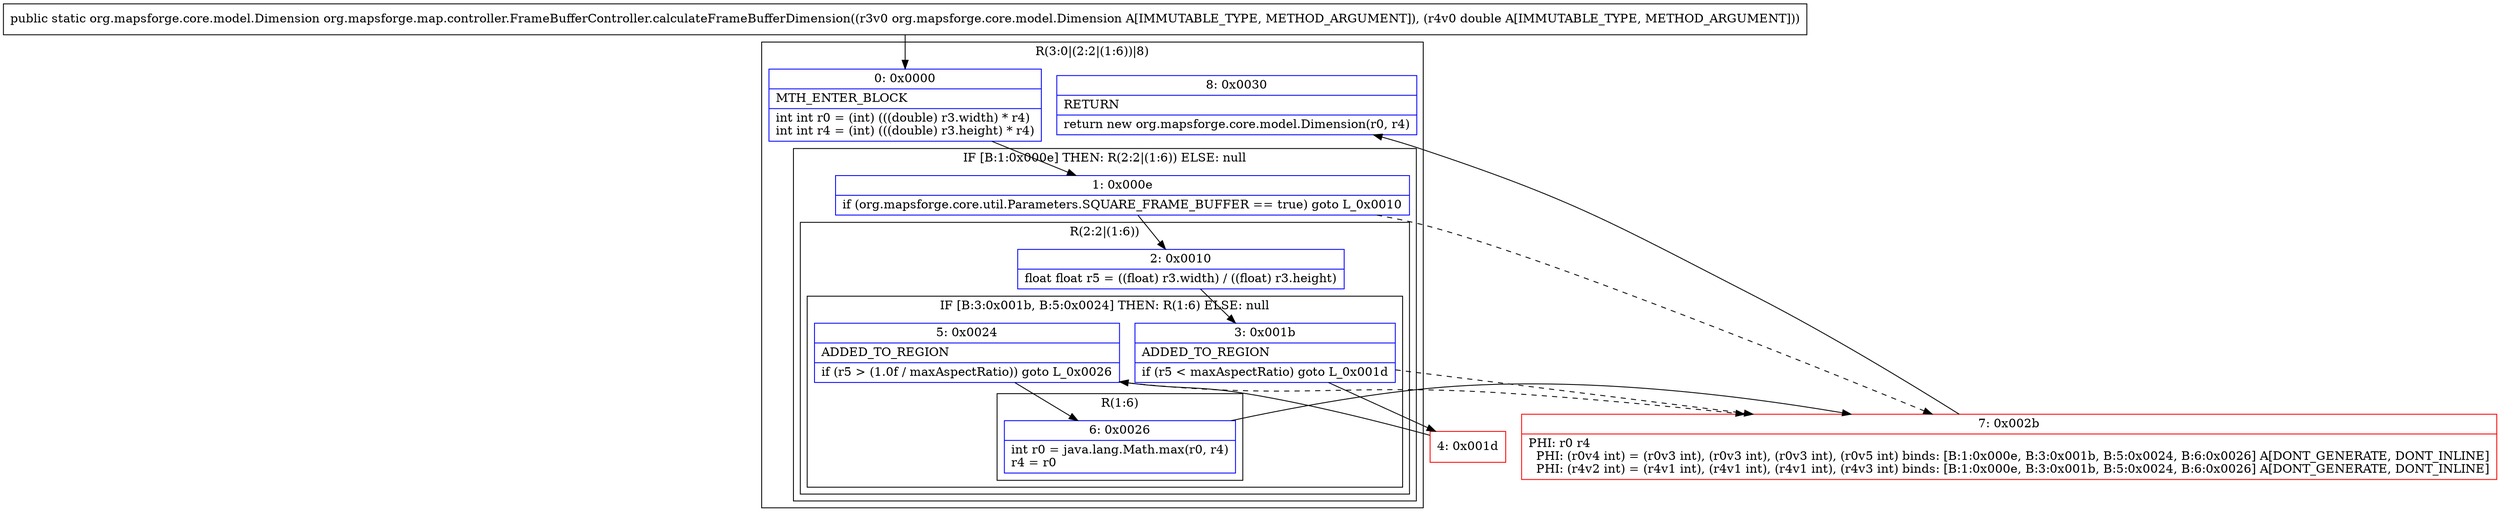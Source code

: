 digraph "CFG fororg.mapsforge.map.controller.FrameBufferController.calculateFrameBufferDimension(Lorg\/mapsforge\/core\/model\/Dimension;D)Lorg\/mapsforge\/core\/model\/Dimension;" {
subgraph cluster_Region_191271145 {
label = "R(3:0|(2:2|(1:6))|8)";
node [shape=record,color=blue];
Node_0 [shape=record,label="{0\:\ 0x0000|MTH_ENTER_BLOCK\l|int int r0 = (int) (((double) r3.width) * r4)\lint int r4 = (int) (((double) r3.height) * r4)\l}"];
subgraph cluster_IfRegion_74593871 {
label = "IF [B:1:0x000e] THEN: R(2:2|(1:6)) ELSE: null";
node [shape=record,color=blue];
Node_1 [shape=record,label="{1\:\ 0x000e|if (org.mapsforge.core.util.Parameters.SQUARE_FRAME_BUFFER == true) goto L_0x0010\l}"];
subgraph cluster_Region_1772538296 {
label = "R(2:2|(1:6))";
node [shape=record,color=blue];
Node_2 [shape=record,label="{2\:\ 0x0010|float float r5 = ((float) r3.width) \/ ((float) r3.height)\l}"];
subgraph cluster_IfRegion_976182852 {
label = "IF [B:3:0x001b, B:5:0x0024] THEN: R(1:6) ELSE: null";
node [shape=record,color=blue];
Node_3 [shape=record,label="{3\:\ 0x001b|ADDED_TO_REGION\l|if (r5 \< maxAspectRatio) goto L_0x001d\l}"];
Node_5 [shape=record,label="{5\:\ 0x0024|ADDED_TO_REGION\l|if (r5 \> (1.0f \/ maxAspectRatio)) goto L_0x0026\l}"];
subgraph cluster_Region_2017224150 {
label = "R(1:6)";
node [shape=record,color=blue];
Node_6 [shape=record,label="{6\:\ 0x0026|int r0 = java.lang.Math.max(r0, r4)\lr4 = r0\l}"];
}
}
}
}
Node_8 [shape=record,label="{8\:\ 0x0030|RETURN\l|return new org.mapsforge.core.model.Dimension(r0, r4)\l}"];
}
Node_4 [shape=record,color=red,label="{4\:\ 0x001d}"];
Node_7 [shape=record,color=red,label="{7\:\ 0x002b|PHI: r0 r4 \l  PHI: (r0v4 int) = (r0v3 int), (r0v3 int), (r0v3 int), (r0v5 int) binds: [B:1:0x000e, B:3:0x001b, B:5:0x0024, B:6:0x0026] A[DONT_GENERATE, DONT_INLINE]\l  PHI: (r4v2 int) = (r4v1 int), (r4v1 int), (r4v1 int), (r4v3 int) binds: [B:1:0x000e, B:3:0x001b, B:5:0x0024, B:6:0x0026] A[DONT_GENERATE, DONT_INLINE]\l}"];
MethodNode[shape=record,label="{public static org.mapsforge.core.model.Dimension org.mapsforge.map.controller.FrameBufferController.calculateFrameBufferDimension((r3v0 org.mapsforge.core.model.Dimension A[IMMUTABLE_TYPE, METHOD_ARGUMENT]), (r4v0 double A[IMMUTABLE_TYPE, METHOD_ARGUMENT])) }"];
MethodNode -> Node_0;
Node_0 -> Node_1;
Node_1 -> Node_2;
Node_1 -> Node_7[style=dashed];
Node_2 -> Node_3;
Node_3 -> Node_4;
Node_3 -> Node_7[style=dashed];
Node_5 -> Node_6;
Node_5 -> Node_7[style=dashed];
Node_6 -> Node_7;
Node_4 -> Node_5;
Node_7 -> Node_8;
}

